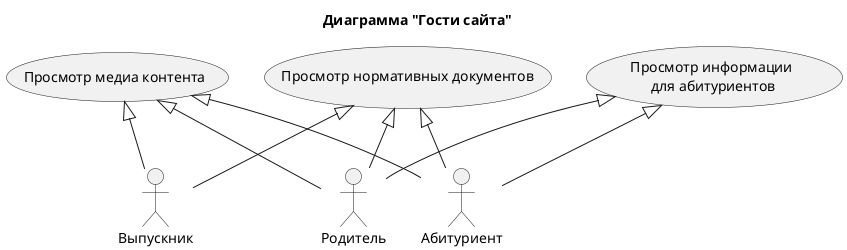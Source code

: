@startuml guests_site

title Диаграмма "Гости сайта"


' Обявление актеров
actor "Абитуриент" as entrant
actor "Выпускник" as graduate
actor "Родитель" as parent

' Обявление вариантов использования
usecase "Просмотр нормативных документов" as UC1
usecase "Просмотр медиа контента" as UC2
usecase "Просмотр информации\n для абитуриентов" as UC3

' Обявление отношений
UC1 <|-- entrant
UC1 <|-- graduate
UC1 <|-- parent

UC2 <|-- entrant
UC2 <|-- parent
UC2 <|-- graduate

UC3 <|-- entrant
UC3 <|-- parent

@enduml